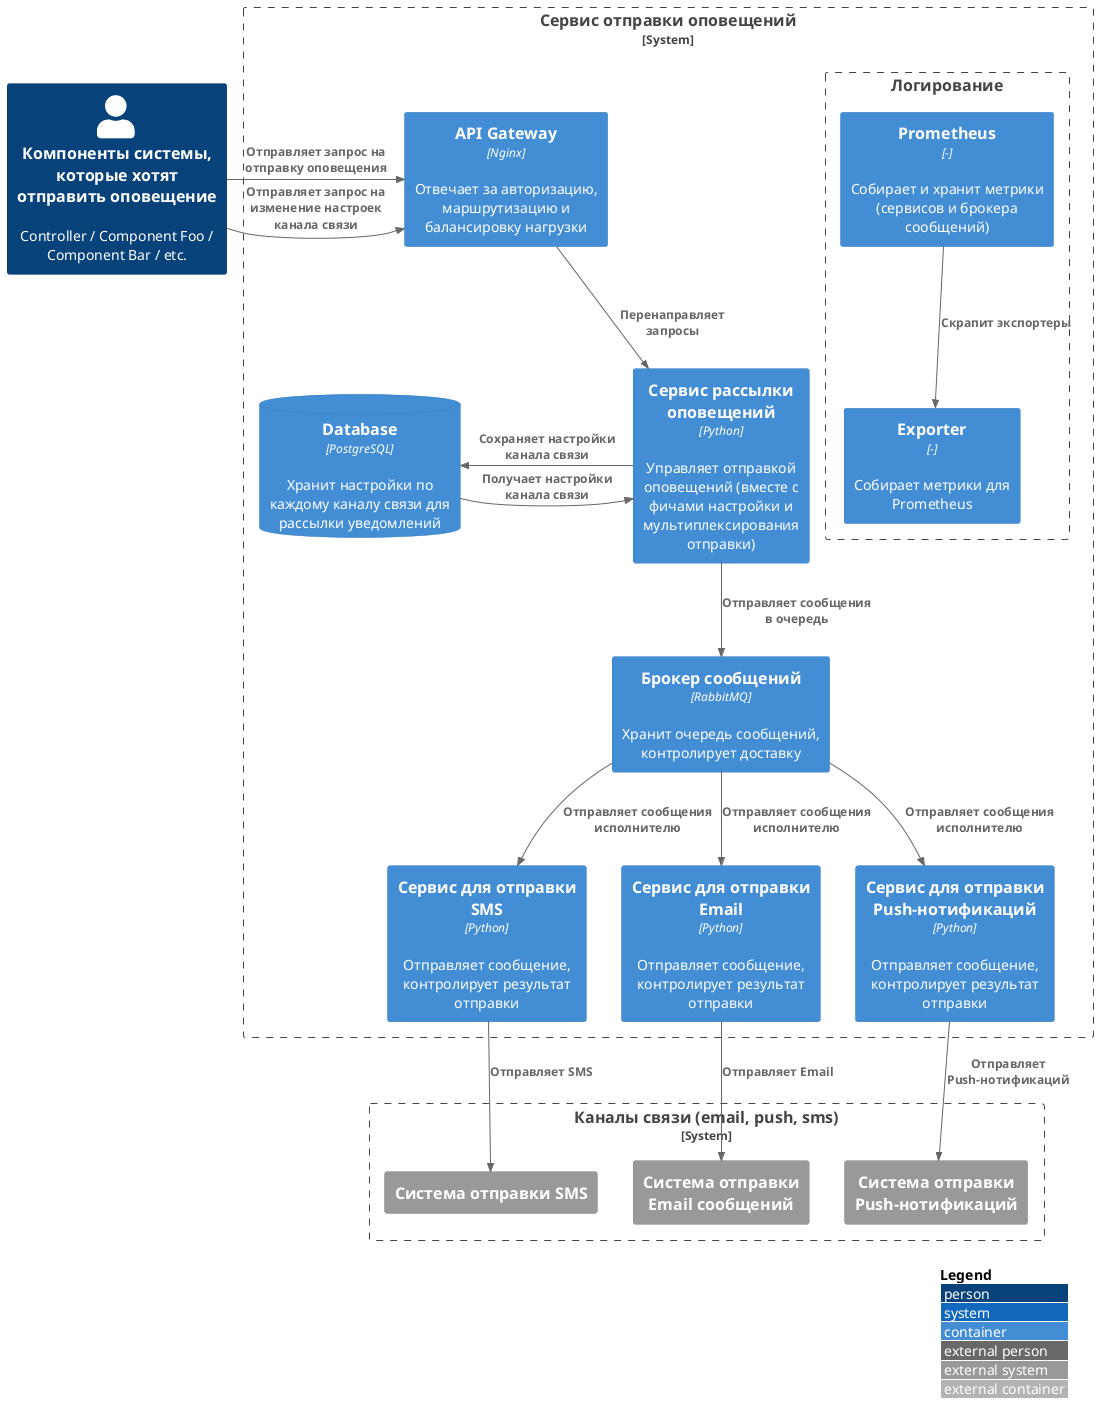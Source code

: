 @startuml c2

!include <C4/C4_Container>

LAYOUT_WITH_LEGEND()


Person(c1_sender, "Компоненты системы, которые хотят отправить оповещение", "Controller / Component Foo / Component Bar / etc.") 


System_Boundary(c1_service, "Сервис отправки оповещений") {
    Container(c2_gateway, "API Gateway", "Nginx", "Отвечает за авторизацию, маршрутизацию и балансировку нагрузки")

    Container(c2_notifier_service, "Сервис рассылки оповещений", "Python", "Управляет отправкой оповещений (вместе с фичами настройки и мультиплексирования отправки)")

    ' FIXME: тут должен быть ContainerQueue, но мой "PlantUML Version 1.2020.02" (используемый в WSL2) почему-то падает
    Container(c2_message_queue, "Брокер сообщений", "RabbitMQ", "Хранит очередь сообщений, контролирует доставку")

    Container(c2_sms_processor, "Сервис для отправки SMS", "Python", "Отправляет сообщение, контролирует результат отправки")
    Container(c2_email_processor, "Сервис для отправки Email", "Python", "Отправляет сообщение, контролирует результат отправки")
    Container(c2_push_processor, "Сервис для отправки Push-нотификаций", "Python", "Отправляет сообщение, контролирует результат отправки")

    ContainerDb(c2_database, "Database", "PostgreSQL", "Хранит настройки по каждому каналу связи для рассылки уведомлений")

    Boundary(c2_logging, "Логирование") {
        Container(c2_exporter, "Exporter", "-", "Собирает метрики для Prometheus")
        Container(c2_prometheus, "Prometheus", "-", "Собирает и хранит метрики (сервисов и брокера сообщений)")
    }
}


System_Boundary(c1_channel, "Каналы связи (email, push, sms)") {
    System_Ext(c2_sms_system, "Система отправки SMS")
    System_Ext(c2_email_system, "Система отправки Email сообщений")
    System_Ext(c2_push_system, "Система отправки Push-нотификаций")
}

Rel(c2_prometheus, c2_exporter, "Скрапит экспортеры")

Rel_Right(c1_sender, c2_gateway, "Отправляет запрос на отправку оповещения")
Rel_Right(c1_sender, c2_gateway, "Отправляет запрос на изменение настроек канала связи")

Rel(c2_gateway, c2_notifier_service, "Перенаправляет запросы")

Rel_Down(c2_notifier_service, c2_message_queue, "Отправляет сообщения в очередь")
Rel_Left(c2_notifier_service, c2_database, "Сохраняет настройки канала связи")
Rel_Left(c2_database, c2_notifier_service, "Получает настройки канала связи")

Rel(c2_message_queue, c2_sms_processor, "Отправляет сообщения исполнителю")
Rel(c2_message_queue, c2_email_processor , "Отправляет сообщения исполнителю")
Rel(c2_message_queue, c2_push_processor, "Отправляет сообщения исполнителю")

Rel(c2_sms_processor, c2_sms_system, "Отправляет SMS")
Rel(c2_email_processor, c2_email_system, "Отправляет Email")
Rel(c2_push_processor, c2_push_system, "Отправляет Push-нотификаций")

@enduml
